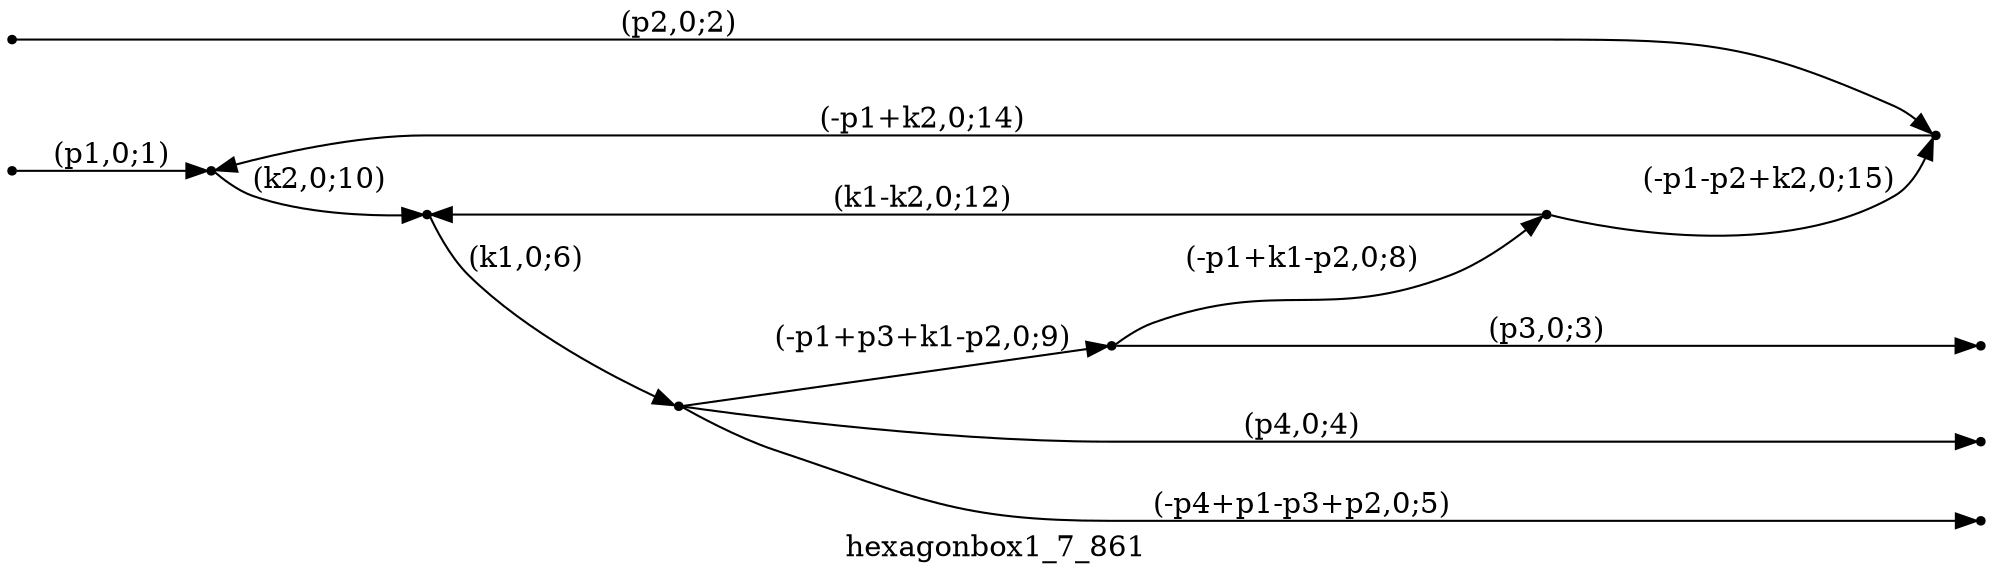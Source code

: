 digraph hexagonbox1_7_861 {
  label="hexagonbox1_7_861";
  rankdir="LR";
  subgraph edges {
    -1 -> 5 [label="(p1,0;1)"];
    -2 -> 6 [label="(p2,0;2)"];
    3 -> -3 [label="(p3,0;3)"];
    1 -> -4 [label="(p4,0;4)"];
    1 -> -5 [label="(-p4+p1-p3+p2,0;5)"];
    2 -> 1 [label="(k1,0;6)"];
    3 -> 4 [label="(-p1+k1-p2,0;8)"];
    1 -> 3 [label="(-p1+p3+k1-p2,0;9)"];
    5 -> 2 [label="(k2,0;10)"];
    4 -> 2 [label="(k1-k2,0;12)"];
    6 -> 5 [label="(-p1+k2,0;14)"];
    4 -> 6 [label="(-p1-p2+k2,0;15)"];
  }
  subgraph incoming { rank="source"; -1; -2; }
  subgraph outgoing { rank="sink"; -3; -4; -5; }
-5 [shape=point];
-4 [shape=point];
-3 [shape=point];
-2 [shape=point];
-1 [shape=point];
1 [shape=point];
2 [shape=point];
3 [shape=point];
4 [shape=point];
5 [shape=point];
6 [shape=point];
}

